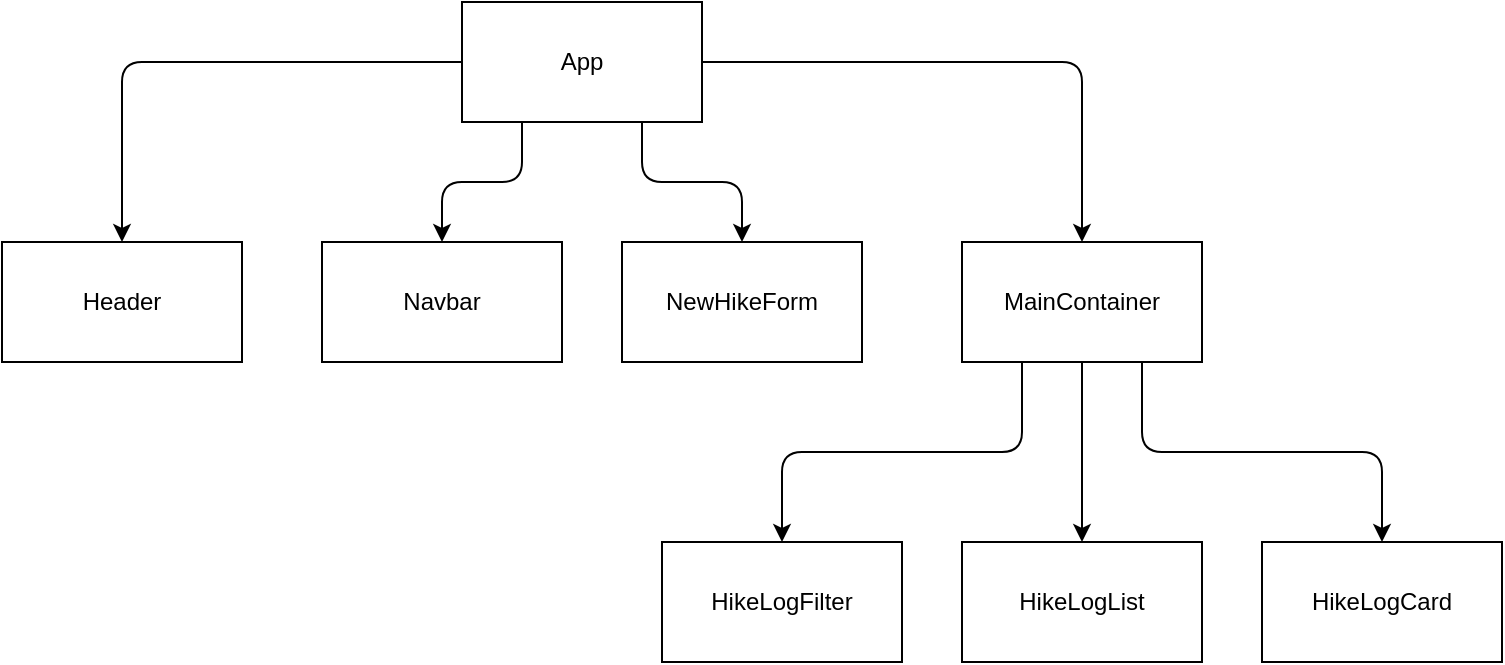 <mxfile>
    <diagram id="DsdUB31cBgbp273rNDcv" name="Page-1">
        <mxGraphModel dx="668" dy="407" grid="1" gridSize="10" guides="1" tooltips="1" connect="1" arrows="1" fold="1" page="1" pageScale="1" pageWidth="850" pageHeight="1100" math="0" shadow="0">
            <root>
                <mxCell id="0"/>
                <mxCell id="1" parent="0"/>
                <mxCell id="2" style="edgeStyle=orthogonalEdgeStyle;html=1;exitX=0.25;exitY=1;exitDx=0;exitDy=0;" edge="1" parent="1" source="6" target="8">
                    <mxGeometry relative="1" as="geometry"/>
                </mxCell>
                <mxCell id="3" style="edgeStyle=orthogonalEdgeStyle;html=1;exitX=0.75;exitY=1;exitDx=0;exitDy=0;entryX=0.5;entryY=0;entryDx=0;entryDy=0;" edge="1" parent="1" source="6" target="9">
                    <mxGeometry relative="1" as="geometry"/>
                </mxCell>
                <mxCell id="4" style="edgeStyle=orthogonalEdgeStyle;html=1;entryX=0.5;entryY=0;entryDx=0;entryDy=0;" edge="1" parent="1" source="6" target="13">
                    <mxGeometry relative="1" as="geometry"/>
                </mxCell>
                <mxCell id="5" style="edgeStyle=orthogonalEdgeStyle;html=1;exitX=0;exitY=0.5;exitDx=0;exitDy=0;entryX=0.5;entryY=0;entryDx=0;entryDy=0;" edge="1" parent="1" source="6" target="7">
                    <mxGeometry relative="1" as="geometry"/>
                </mxCell>
                <mxCell id="6" value="App" style="whiteSpace=wrap;html=1;" vertex="1" parent="1">
                    <mxGeometry x="250" y="40" width="120" height="60" as="geometry"/>
                </mxCell>
                <mxCell id="7" value="Header" style="whiteSpace=wrap;html=1;" vertex="1" parent="1">
                    <mxGeometry x="20" y="160" width="120" height="60" as="geometry"/>
                </mxCell>
                <mxCell id="8" value="Navbar" style="whiteSpace=wrap;html=1;" vertex="1" parent="1">
                    <mxGeometry x="180" y="160" width="120" height="60" as="geometry"/>
                </mxCell>
                <mxCell id="9" value="NewHikeForm" style="whiteSpace=wrap;html=1;" vertex="1" parent="1">
                    <mxGeometry x="330" y="160" width="120" height="60" as="geometry"/>
                </mxCell>
                <mxCell id="10" style="edgeStyle=orthogonalEdgeStyle;html=1;exitX=0.25;exitY=1;exitDx=0;exitDy=0;" edge="1" parent="1" source="13" target="14">
                    <mxGeometry relative="1" as="geometry"/>
                </mxCell>
                <mxCell id="11" style="edgeStyle=orthogonalEdgeStyle;html=1;exitX=0.75;exitY=1;exitDx=0;exitDy=0;entryX=0.5;entryY=0;entryDx=0;entryDy=0;" edge="1" parent="1" source="13" target="16">
                    <mxGeometry relative="1" as="geometry"/>
                </mxCell>
                <mxCell id="12" style="edgeStyle=orthogonalEdgeStyle;html=1;" edge="1" parent="1" source="13" target="15">
                    <mxGeometry relative="1" as="geometry"/>
                </mxCell>
                <mxCell id="13" value="MainContainer" style="whiteSpace=wrap;html=1;" vertex="1" parent="1">
                    <mxGeometry x="500" y="160" width="120" height="60" as="geometry"/>
                </mxCell>
                <mxCell id="14" value="HikeLogFilter" style="whiteSpace=wrap;html=1;" vertex="1" parent="1">
                    <mxGeometry x="350" y="310" width="120" height="60" as="geometry"/>
                </mxCell>
                <mxCell id="15" value="HikeLogList" style="whiteSpace=wrap;html=1;" vertex="1" parent="1">
                    <mxGeometry x="500" y="310" width="120" height="60" as="geometry"/>
                </mxCell>
                <mxCell id="16" value="HikeLogCard" style="whiteSpace=wrap;html=1;" vertex="1" parent="1">
                    <mxGeometry x="650" y="310" width="120" height="60" as="geometry"/>
                </mxCell>
            </root>
        </mxGraphModel>
    </diagram>
</mxfile>